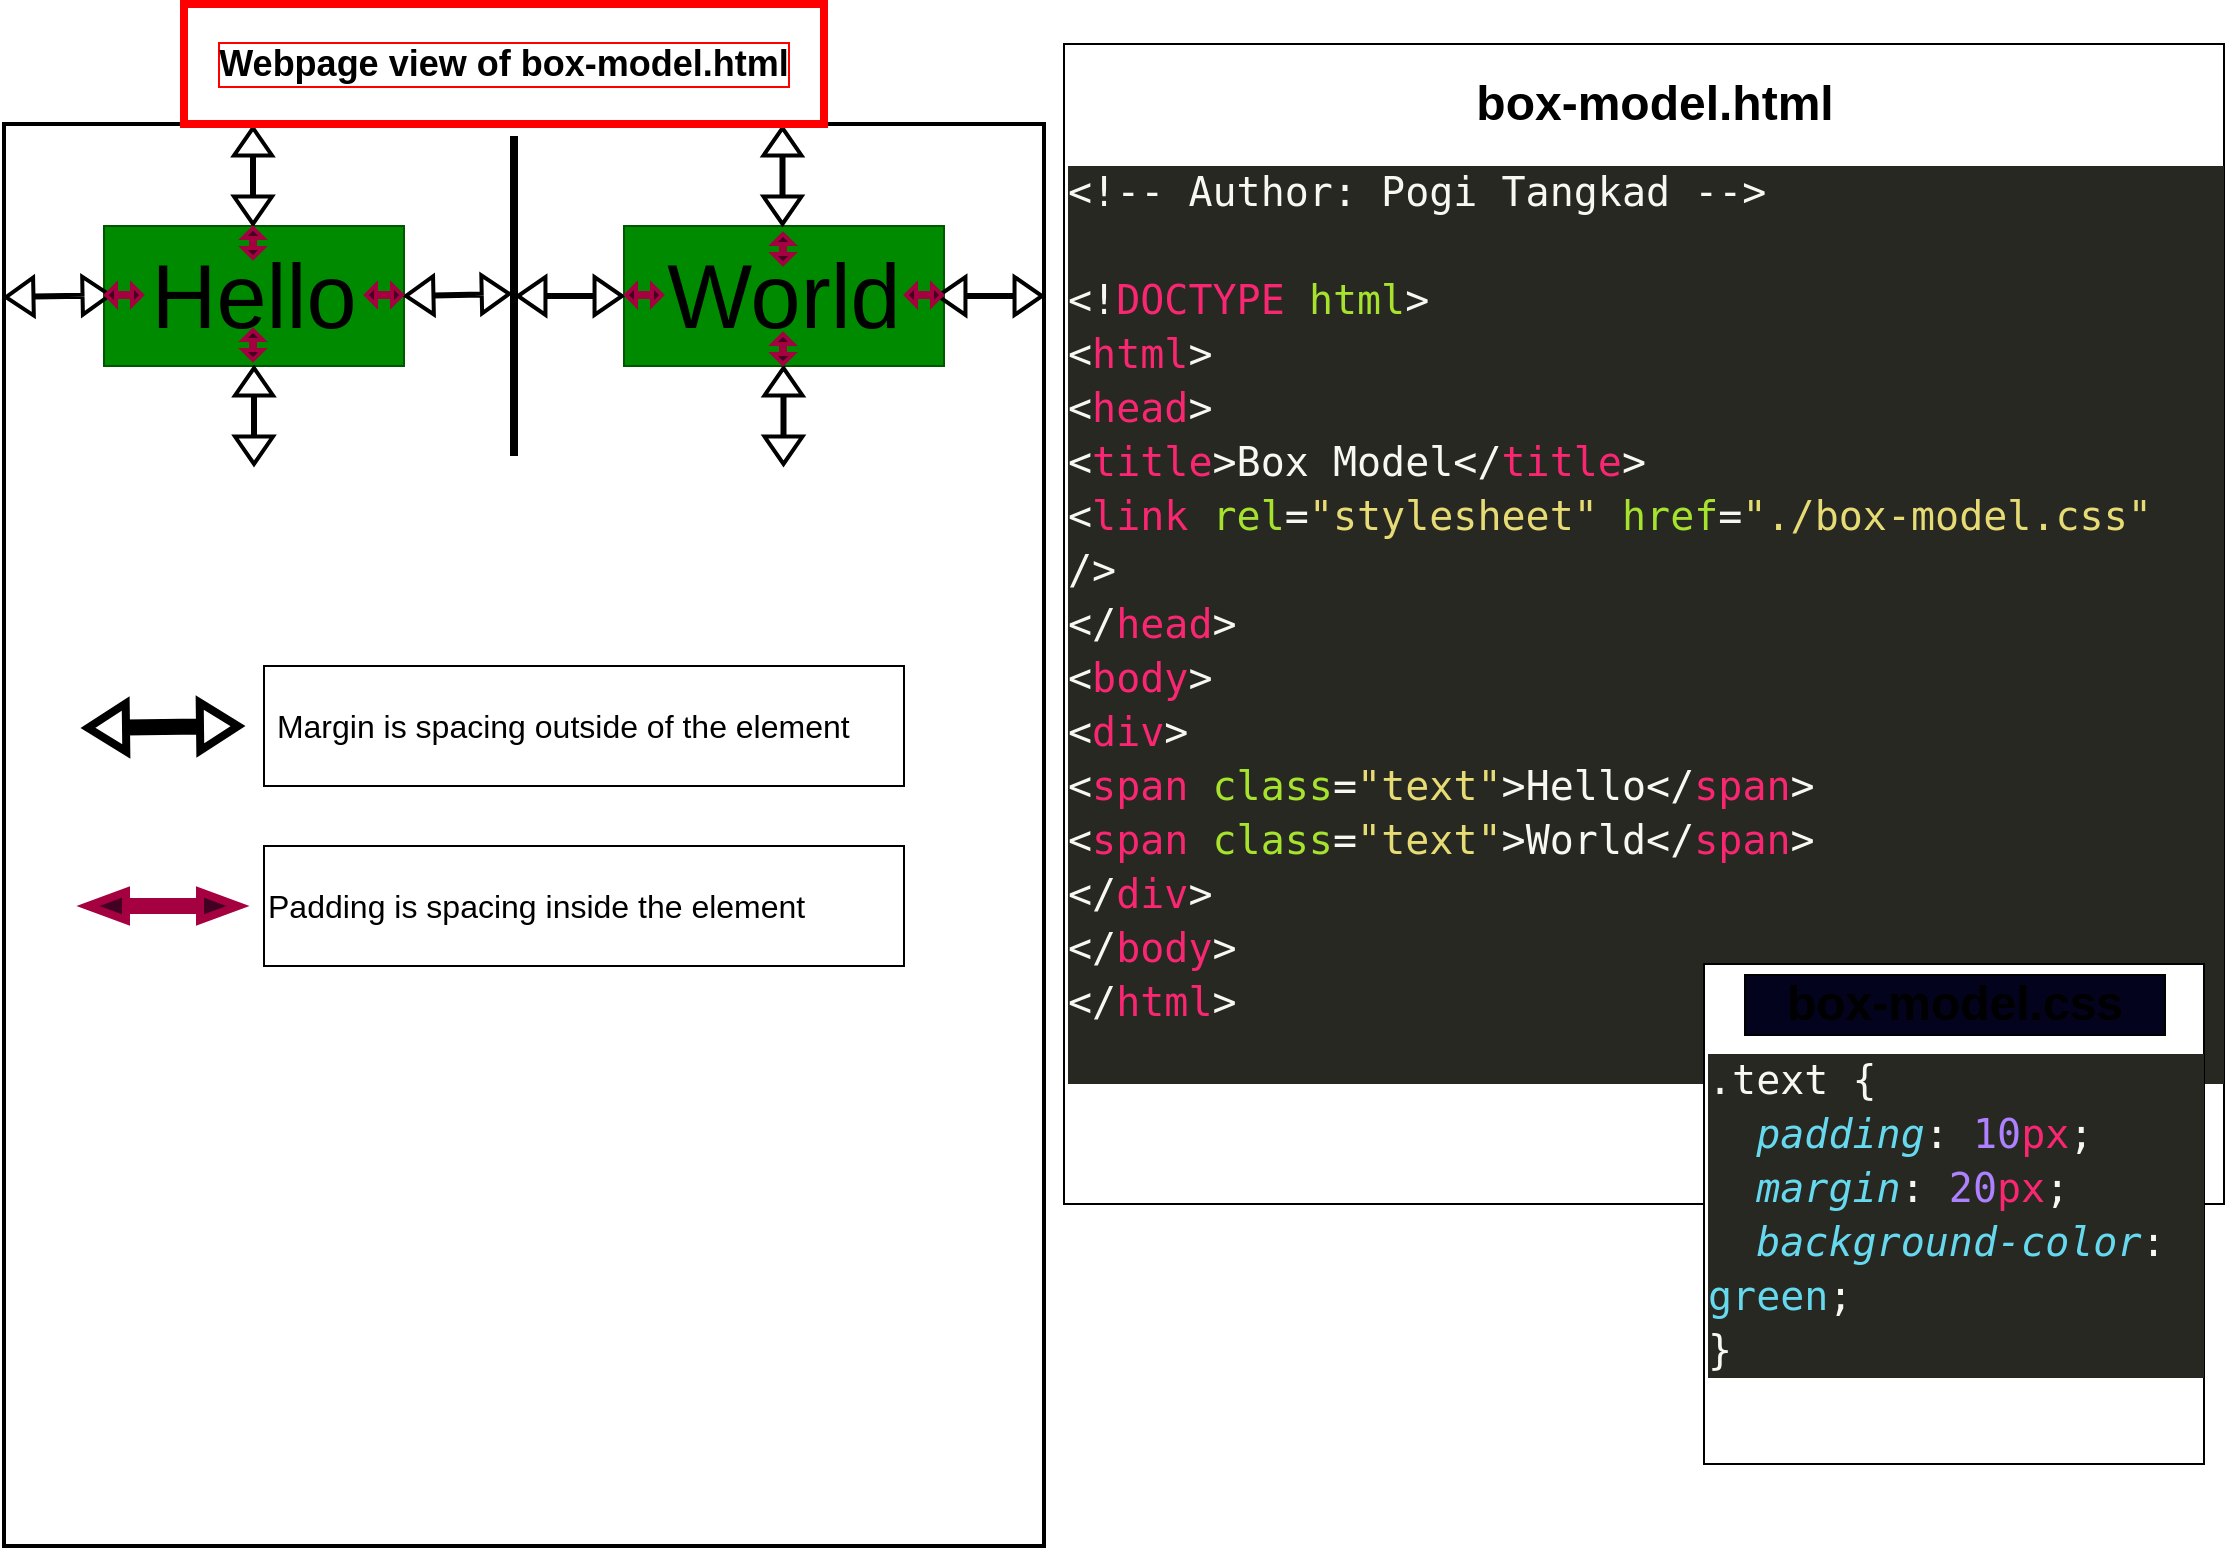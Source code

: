 <mxfile version="22.1.21" type="device">
  <diagram name="Page-1" id="traT418VfNeGxbF9xBQ4">
    <mxGraphModel dx="1114" dy="839" grid="1" gridSize="10" guides="1" tooltips="1" connect="1" arrows="1" fold="1" page="1" pageScale="1" pageWidth="850" pageHeight="1100" math="0" shadow="0">
      <root>
        <mxCell id="0" />
        <mxCell id="1" parent="0" />
        <object label="&lt;div style=&quot;color: rgb(248, 248, 242); background-color: rgb(39, 40, 34); font-family: &amp;quot;Droid Sans Mono&amp;quot;, &amp;quot;monospace&amp;quot;, monospace; font-size: 20px; line-height: 27px;&quot;&gt;&lt;div style=&quot;&quot;&gt;&lt;div style=&quot;line-height: 27px;&quot;&gt;&lt;div&gt;&amp;lt;!-- Author: Pogi Tangkad --&amp;gt;&lt;/div&gt;&lt;br&gt;&lt;div&gt;&amp;lt;!&lt;span style=&quot;color: #f92672;&quot;&gt;DOCTYPE&lt;/span&gt; &lt;span style=&quot;color: #a6e22e;&quot;&gt;html&lt;/span&gt;&amp;gt;&lt;/div&gt;&lt;div&gt;&amp;lt;&lt;span style=&quot;color: #f92672;&quot;&gt;html&lt;/span&gt;&amp;gt;&lt;/div&gt;&lt;div&gt;  &amp;lt;&lt;span style=&quot;color: #f92672;&quot;&gt;head&lt;/span&gt;&amp;gt;&lt;/div&gt;&lt;div&gt;    &amp;lt;&lt;span style=&quot;color: #f92672;&quot;&gt;title&lt;/span&gt;&amp;gt;Box Model&amp;lt;/&lt;span style=&quot;color: #f92672;&quot;&gt;title&lt;/span&gt;&amp;gt;&lt;/div&gt;&lt;div&gt;    &amp;lt;&lt;span style=&quot;color: #f92672;&quot;&gt;link&lt;/span&gt; &lt;span style=&quot;color: #a6e22e;&quot;&gt;rel&lt;/span&gt;=&lt;span style=&quot;color: #e6db74;&quot;&gt;&quot;stylesheet&quot;&lt;/span&gt; &lt;span style=&quot;color: #a6e22e;&quot;&gt;href&lt;/span&gt;=&lt;span style=&quot;color: #e6db74;&quot;&gt;&quot;./box-model.css&quot;&lt;/span&gt; /&amp;gt;&lt;/div&gt;&lt;div&gt;  &amp;lt;/&lt;span style=&quot;color: #f92672;&quot;&gt;head&lt;/span&gt;&amp;gt;&lt;/div&gt;&lt;div&gt;  &amp;lt;&lt;span style=&quot;color: #f92672;&quot;&gt;body&lt;/span&gt;&amp;gt;&lt;/div&gt;&lt;div&gt;    &amp;lt;&lt;span style=&quot;color: #f92672;&quot;&gt;div&lt;/span&gt;&amp;gt;&lt;/div&gt;&lt;div&gt;      &amp;lt;&lt;span style=&quot;color: #f92672;&quot;&gt;span&lt;/span&gt; &lt;span style=&quot;color: #a6e22e;&quot;&gt;class&lt;/span&gt;=&lt;span style=&quot;color: #e6db74;&quot;&gt;&quot;text&quot;&lt;/span&gt;&amp;gt;Hello&amp;lt;/&lt;span style=&quot;color: #f92672;&quot;&gt;span&lt;/span&gt;&amp;gt;&lt;/div&gt;&lt;div&gt;      &amp;lt;&lt;span style=&quot;color: #f92672;&quot;&gt;span&lt;/span&gt; &lt;span style=&quot;color: #a6e22e;&quot;&gt;class&lt;/span&gt;=&lt;span style=&quot;color: #e6db74;&quot;&gt;&quot;text&quot;&lt;/span&gt;&amp;gt;World&amp;lt;/&lt;span style=&quot;color: #f92672;&quot;&gt;span&lt;/span&gt;&amp;gt;&lt;/div&gt;&lt;div&gt;    &amp;lt;/&lt;span style=&quot;color: #f92672;&quot;&gt;div&lt;/span&gt;&amp;gt;&lt;/div&gt;&lt;div&gt;  &amp;lt;/&lt;span style=&quot;color: #f92672;&quot;&gt;body&lt;/span&gt;&amp;gt;&lt;/div&gt;&lt;div&gt;&amp;lt;/&lt;span style=&quot;color: #f92672;&quot;&gt;html&lt;/span&gt;&amp;gt;&lt;/div&gt;&lt;br&gt;&lt;/div&gt;&lt;/div&gt;&lt;/div&gt;" id="brOwW4f-E-2ggt6ghDQ6-5">
          <mxCell style="whiteSpace=wrap;html=1;aspect=fixed;align=left;" vertex="1" parent="1">
            <mxGeometry x="540" y="50" width="580" height="580" as="geometry" />
          </mxCell>
        </object>
        <object label="&lt;div style=&quot;color: rgb(248, 248, 242); background-color: rgb(39, 40, 34); font-family: &amp;quot;Droid Sans Mono&amp;quot;, &amp;quot;monospace&amp;quot;, monospace; font-size: 20px; line-height: 27px;&quot;&gt;&lt;div style=&quot;&quot;&gt;.text {&lt;/div&gt;&lt;div&gt;  &lt;span style=&quot;color: #66d9ef;font-style: italic;&quot;&gt;&amp;nbsp; padding&lt;/span&gt;: &lt;span style=&quot;color: #ae81ff;&quot;&gt;10&lt;/span&gt;&lt;span style=&quot;color: #f92672;&quot;&gt;px&lt;/span&gt;;&lt;/div&gt;&lt;div&gt;  &lt;span style=&quot;color: #66d9ef;font-style: italic;&quot;&gt;&amp;nbsp; margin&lt;/span&gt;: &lt;span style=&quot;color: #ae81ff;&quot;&gt;20&lt;/span&gt;&lt;span style=&quot;color: #f92672;&quot;&gt;px&lt;/span&gt;;&lt;/div&gt;&lt;div&gt;  &lt;span style=&quot;color: #66d9ef;font-style: italic;&quot;&gt;&amp;nbsp; background-color&lt;/span&gt;: &lt;span style=&quot;color: #66d9ef;&quot;&gt;green&lt;/span&gt;;&lt;/div&gt;&lt;div&gt;}&lt;/div&gt;&lt;/div&gt;" id="brOwW4f-E-2ggt6ghDQ6-1">
          <mxCell style="whiteSpace=wrap;html=1;aspect=fixed;align=left;" vertex="1" parent="1">
            <mxGeometry x="860" y="510" width="250" height="250" as="geometry" />
          </mxCell>
        </object>
        <mxCell id="brOwW4f-E-2ggt6ghDQ6-2" value="&amp;nbsp; &amp;nbsp;box-model.css&amp;nbsp; &amp;nbsp;" style="text;strokeColor=none;fillColor=none;html=1;fontSize=24;fontStyle=1;verticalAlign=middle;align=center;labelBorderColor=default;labelBackgroundColor=#03031D;spacingTop=0;spacingLeft=0;" vertex="1" parent="1">
          <mxGeometry x="860" y="510" width="250" height="40" as="geometry" />
        </mxCell>
        <mxCell id="brOwW4f-E-2ggt6ghDQ6-6" value="box-model.html" style="text;strokeColor=none;fillColor=none;html=1;fontSize=24;fontStyle=1;verticalAlign=middle;align=center;" vertex="1" parent="1">
          <mxGeometry x="710" y="60" width="250" height="40" as="geometry" />
        </mxCell>
        <mxCell id="brOwW4f-E-2ggt6ghDQ6-9" value="" style="rounded=0;whiteSpace=wrap;html=1;fontColor=#000000;labelBackgroundColor=#FFFFFF;labelBorderColor=#000000;fillColor=#FFFFFF;spacingTop=0;spacing=10;spacingLeft=0;direction=west;strokeColor=#000000;strokeWidth=2;" vertex="1" parent="1">
          <mxGeometry x="10" y="90" width="520" height="711" as="geometry" />
        </mxCell>
        <mxCell id="brOwW4f-E-2ggt6ghDQ6-11" value="&lt;font style=&quot;font-size: 45px;&quot;&gt;Hello&lt;/font&gt;" style="rounded=0;whiteSpace=wrap;html=1;fillColor=#008a00;fontColor=#000000;strokeColor=#005700;" vertex="1" parent="1">
          <mxGeometry x="60" y="141" width="150" height="70" as="geometry" />
        </mxCell>
        <mxCell id="brOwW4f-E-2ggt6ghDQ6-12" value="&lt;font style=&quot;font-size: 45px;&quot;&gt;World&lt;/font&gt;" style="rounded=0;whiteSpace=wrap;html=1;fillColor=#008a00;fontColor=#000000;strokeColor=#005700;" vertex="1" parent="1">
          <mxGeometry x="320" y="141" width="160" height="70" as="geometry" />
        </mxCell>
        <mxCell id="brOwW4f-E-2ggt6ghDQ6-15" value="" style="line;strokeWidth=4;direction=south;html=1;strokeColor=#000000;" vertex="1" parent="1">
          <mxGeometry x="260" y="96" width="10" height="160" as="geometry" />
        </mxCell>
        <mxCell id="brOwW4f-E-2ggt6ghDQ6-16" value="" style="shape=flexArrow;endArrow=classic;startArrow=classic;html=1;rounded=0;strokeColor=#000000;strokeWidth=2;width=0;endSize=3.91;endWidth=16;exitX=1;exitY=0.5;exitDx=0;exitDy=0;entryX=0.493;entryY=0.641;entryDx=0;entryDy=0;entryPerimeter=0;startWidth=16;startSize=3.91;" edge="1" parent="1" source="brOwW4f-E-2ggt6ghDQ6-11" target="brOwW4f-E-2ggt6ghDQ6-15">
          <mxGeometry width="100" height="100" relative="1" as="geometry">
            <mxPoint x="190" y="251" as="sourcePoint" />
            <mxPoint x="260" y="181" as="targetPoint" />
          </mxGeometry>
        </mxCell>
        <mxCell id="brOwW4f-E-2ggt6ghDQ6-17" value="" style="shape=flexArrow;endArrow=classic;startArrow=classic;html=1;rounded=0;strokeColor=#000000;strokeWidth=2;width=0;endSize=3.91;endWidth=16;entryX=0;entryY=0.5;entryDx=0;entryDy=0;startWidth=16;startSize=3.91;" edge="1" parent="1" target="brOwW4f-E-2ggt6ghDQ6-12">
          <mxGeometry width="100" height="100" relative="1" as="geometry">
            <mxPoint x="266" y="176" as="sourcePoint" />
            <mxPoint x="310" y="175.5" as="targetPoint" />
          </mxGeometry>
        </mxCell>
        <mxCell id="brOwW4f-E-2ggt6ghDQ6-18" value="" style="shape=flexArrow;endArrow=classic;startArrow=classic;html=1;rounded=0;strokeColor=#000000;strokeWidth=2;width=0;endSize=3.91;endWidth=16;entryX=0.5;entryY=1;entryDx=0;entryDy=0;startWidth=16;startSize=3.91;" edge="1" parent="1" target="brOwW4f-E-2ggt6ghDQ6-11">
          <mxGeometry width="100" height="100" relative="1" as="geometry">
            <mxPoint x="135" y="261" as="sourcePoint" />
            <mxPoint x="162" y="381" as="targetPoint" />
          </mxGeometry>
        </mxCell>
        <mxCell id="brOwW4f-E-2ggt6ghDQ6-25" value="" style="shape=flexArrow;endArrow=classic;startArrow=classic;html=1;rounded=0;strokeColor=#000000;strokeWidth=2;width=0;endSize=3.91;endWidth=16;entryX=0.5;entryY=1;entryDx=0;entryDy=0;startWidth=16;startSize=3.91;" edge="1" parent="1">
          <mxGeometry width="100" height="100" relative="1" as="geometry">
            <mxPoint x="134.5" y="141" as="sourcePoint" />
            <mxPoint x="134.5" y="91" as="targetPoint" />
          </mxGeometry>
        </mxCell>
        <mxCell id="brOwW4f-E-2ggt6ghDQ6-26" value="" style="shape=flexArrow;endArrow=classic;startArrow=classic;html=1;rounded=0;strokeColor=#000000;strokeWidth=2;width=0;endSize=3.91;endWidth=16;entryX=0.5;entryY=1;entryDx=0;entryDy=0;startWidth=16;startSize=3.91;" edge="1" parent="1">
          <mxGeometry width="100" height="100" relative="1" as="geometry">
            <mxPoint x="399.25" y="141" as="sourcePoint" />
            <mxPoint x="399.25" y="91" as="targetPoint" />
          </mxGeometry>
        </mxCell>
        <mxCell id="brOwW4f-E-2ggt6ghDQ6-27" value="" style="shape=flexArrow;endArrow=classic;startArrow=classic;html=1;rounded=0;strokeColor=#000000;strokeWidth=2;width=0;endSize=3.91;endWidth=16;entryX=0.5;entryY=1;entryDx=0;entryDy=0;startWidth=16;startSize=3.91;" edge="1" parent="1">
          <mxGeometry width="100" height="100" relative="1" as="geometry">
            <mxPoint x="399.75" y="261" as="sourcePoint" />
            <mxPoint x="399.75" y="211" as="targetPoint" />
          </mxGeometry>
        </mxCell>
        <mxCell id="brOwW4f-E-2ggt6ghDQ6-28" value="" style="shape=flexArrow;endArrow=classic;startArrow=classic;html=1;rounded=0;strokeColor=#000000;strokeWidth=2;width=0;endSize=3.91;endWidth=16;entryX=0;entryY=0.5;entryDx=0;entryDy=0;startWidth=16;startSize=3.91;" edge="1" parent="1">
          <mxGeometry width="100" height="100" relative="1" as="geometry">
            <mxPoint x="476" y="176" as="sourcePoint" />
            <mxPoint x="530" y="176" as="targetPoint" />
          </mxGeometry>
        </mxCell>
        <mxCell id="brOwW4f-E-2ggt6ghDQ6-29" value="" style="shape=flexArrow;endArrow=classic;startArrow=classic;html=1;rounded=0;strokeColor=#000000;strokeWidth=2;width=0;endSize=3.91;endWidth=16;exitX=1;exitY=0.5;exitDx=0;exitDy=0;entryX=0.493;entryY=0.641;entryDx=0;entryDy=0;entryPerimeter=0;startWidth=16;startSize=3.91;" edge="1" parent="1">
          <mxGeometry width="100" height="100" relative="1" as="geometry">
            <mxPoint x="10" y="176.56" as="sourcePoint" />
            <mxPoint x="64" y="175.56" as="targetPoint" />
          </mxGeometry>
        </mxCell>
        <mxCell id="brOwW4f-E-2ggt6ghDQ6-30" value="" style="shape=flexArrow;endArrow=classic;startArrow=classic;html=1;rounded=0;strokeColor=#A50040;strokeWidth=2;width=1;endSize=1;endWidth=6;entryX=0.5;entryY=1;entryDx=0;entryDy=0;startWidth=6;startSize=1;fillColor=#420023;targetPerimeterSpacing=0;sourcePerimeterSpacing=0;" edge="1" parent="1">
          <mxGeometry width="100" height="100" relative="1" as="geometry">
            <mxPoint x="134.5" y="209" as="sourcePoint" />
            <mxPoint x="134.5" y="192" as="targetPoint" />
          </mxGeometry>
        </mxCell>
        <mxCell id="brOwW4f-E-2ggt6ghDQ6-32" value="" style="shape=flexArrow;endArrow=classic;startArrow=classic;html=1;rounded=0;strokeColor=#A50040;strokeWidth=2;width=1;endSize=1;endWidth=6;entryX=0.5;entryY=1;entryDx=0;entryDy=0;startWidth=6;startSize=1;fillColor=#420023;targetPerimeterSpacing=0;sourcePerimeterSpacing=0;" edge="1" parent="1">
          <mxGeometry width="100" height="100" relative="1" as="geometry">
            <mxPoint x="134.5" y="158" as="sourcePoint" />
            <mxPoint x="134.5" y="141" as="targetPoint" />
          </mxGeometry>
        </mxCell>
        <mxCell id="brOwW4f-E-2ggt6ghDQ6-36" value="" style="shape=flexArrow;endArrow=classic;startArrow=classic;html=1;rounded=0;strokeColor=#A50040;strokeWidth=2;width=1;endSize=1;endWidth=6;entryX=0.5;entryY=1;entryDx=0;entryDy=0;startWidth=6;startSize=1;fillColor=#420023;targetPerimeterSpacing=0;sourcePerimeterSpacing=0;" edge="1" parent="1">
          <mxGeometry width="100" height="100" relative="1" as="geometry">
            <mxPoint x="399.5" y="161" as="sourcePoint" />
            <mxPoint x="399.5" y="144" as="targetPoint" />
          </mxGeometry>
        </mxCell>
        <mxCell id="brOwW4f-E-2ggt6ghDQ6-37" value="" style="shape=flexArrow;endArrow=classic;startArrow=classic;html=1;rounded=0;strokeColor=#A50040;strokeWidth=2;width=1;endSize=1;endWidth=6;entryX=0.5;entryY=1;entryDx=0;entryDy=0;startWidth=6;startSize=1;fillColor=#420023;targetPerimeterSpacing=0;sourcePerimeterSpacing=0;" edge="1" parent="1">
          <mxGeometry width="100" height="100" relative="1" as="geometry">
            <mxPoint x="399.5" y="211" as="sourcePoint" />
            <mxPoint x="399.5" y="194" as="targetPoint" />
          </mxGeometry>
        </mxCell>
        <mxCell id="brOwW4f-E-2ggt6ghDQ6-41" value="" style="shape=flexArrow;endArrow=classic;startArrow=classic;html=1;rounded=0;strokeColor=#A50040;strokeWidth=2;width=1;endSize=1;endWidth=6;entryX=0.5;entryY=1;entryDx=0;entryDy=0;startWidth=6;startSize=1;fillColor=#420023;targetPerimeterSpacing=0;sourcePerimeterSpacing=0;" edge="1" parent="1">
          <mxGeometry width="100" height="100" relative="1" as="geometry">
            <mxPoint x="340" y="175.5" as="sourcePoint" />
            <mxPoint x="320" y="175.5" as="targetPoint" />
          </mxGeometry>
        </mxCell>
        <mxCell id="brOwW4f-E-2ggt6ghDQ6-43" value="" style="shape=flexArrow;endArrow=classic;startArrow=classic;html=1;rounded=0;strokeColor=#A50040;strokeWidth=2;width=1;endSize=1;endWidth=6;entryX=0.5;entryY=1;entryDx=0;entryDy=0;startWidth=6;startSize=1;fillColor=#420023;targetPerimeterSpacing=0;sourcePerimeterSpacing=0;" edge="1" parent="1">
          <mxGeometry width="100" height="100" relative="1" as="geometry">
            <mxPoint x="480" y="175.5" as="sourcePoint" />
            <mxPoint x="460" y="175.5" as="targetPoint" />
          </mxGeometry>
        </mxCell>
        <mxCell id="brOwW4f-E-2ggt6ghDQ6-44" value="" style="shape=flexArrow;endArrow=classic;startArrow=classic;html=1;rounded=0;strokeColor=#A50040;strokeWidth=2;width=1;endSize=1;endWidth=6;entryX=0.5;entryY=1;entryDx=0;entryDy=0;startWidth=6;startSize=1;fillColor=#420023;targetPerimeterSpacing=0;sourcePerimeterSpacing=0;" edge="1" parent="1">
          <mxGeometry width="100" height="100" relative="1" as="geometry">
            <mxPoint x="210" y="175.5" as="sourcePoint" />
            <mxPoint x="190" y="175.5" as="targetPoint" />
          </mxGeometry>
        </mxCell>
        <mxCell id="brOwW4f-E-2ggt6ghDQ6-45" value="" style="shape=flexArrow;endArrow=classic;startArrow=classic;html=1;rounded=0;strokeColor=#A50040;strokeWidth=2;width=1;endSize=1;endWidth=6;entryX=0.5;entryY=1;entryDx=0;entryDy=0;startWidth=6;startSize=1;fillColor=#420023;targetPerimeterSpacing=0;sourcePerimeterSpacing=0;" edge="1" parent="1">
          <mxGeometry width="100" height="100" relative="1" as="geometry">
            <mxPoint x="80" y="175.5" as="sourcePoint" />
            <mxPoint x="60" y="175.5" as="targetPoint" />
          </mxGeometry>
        </mxCell>
        <mxCell id="brOwW4f-E-2ggt6ghDQ6-46" value="" style="shape=flexArrow;endArrow=classic;startArrow=classic;html=1;rounded=0;strokeColor=#A50040;strokeWidth=4;width=1;endSize=5;endWidth=6;entryX=0.5;entryY=1;entryDx=0;entryDy=0;startWidth=6;startSize=5;fillColor=#420023;targetPerimeterSpacing=0;sourcePerimeterSpacing=0;" edge="1" parent="1">
          <mxGeometry width="100" height="100" relative="1" as="geometry">
            <mxPoint x="129" y="481" as="sourcePoint" />
            <mxPoint x="50" y="481" as="targetPoint" />
          </mxGeometry>
        </mxCell>
        <mxCell id="brOwW4f-E-2ggt6ghDQ6-47" value="" style="shape=flexArrow;endArrow=classic;startArrow=classic;html=1;rounded=0;strokeColor=#000000;strokeWidth=4;width=1;endSize=5;endWidth=16;exitX=1;exitY=0.5;exitDx=0;exitDy=0;entryX=0.493;entryY=0.641;entryDx=0;entryDy=0;entryPerimeter=0;startWidth=16;startSize=5;" edge="1" parent="1">
          <mxGeometry width="100" height="100" relative="1" as="geometry">
            <mxPoint x="50" y="392" as="sourcePoint" />
            <mxPoint x="129" y="391" as="targetPoint" />
          </mxGeometry>
        </mxCell>
        <mxCell id="brOwW4f-E-2ggt6ghDQ6-48" value="&lt;span style=&quot;font-size: 16px;&quot;&gt;&amp;nbsp;Margin is spacing outside of the element&lt;/span&gt;" style="rounded=0;whiteSpace=wrap;html=1;fillColor=#FFFFFF;fontColor=#000000;align=left;" vertex="1" parent="1">
          <mxGeometry x="140" y="361" width="320" height="60" as="geometry" />
        </mxCell>
        <mxCell id="brOwW4f-E-2ggt6ghDQ6-49" value="&lt;span style=&quot;font-size: 16px;&quot;&gt;Padding is spacing inside the element&lt;/span&gt;" style="rounded=0;whiteSpace=wrap;html=1;fillColor=#FFFFFF;fontColor=#000000;align=left;" vertex="1" parent="1">
          <mxGeometry x="140" y="451" width="320" height="60" as="geometry" />
        </mxCell>
        <mxCell id="brOwW4f-E-2ggt6ghDQ6-51" value="&lt;span style=&quot;font-size: 18px;&quot;&gt;&lt;b&gt;Webpage view of box-model.html&lt;/b&gt;&lt;/span&gt;" style="rounded=0;whiteSpace=wrap;html=1;fillColor=#FFFFFF;fontColor=#000000;align=center;labelBorderColor=#FF0000;strokeWidth=4;strokeColor=#FF0000;" vertex="1" parent="1">
          <mxGeometry x="100" y="30" width="320" height="60" as="geometry" />
        </mxCell>
      </root>
    </mxGraphModel>
  </diagram>
</mxfile>
